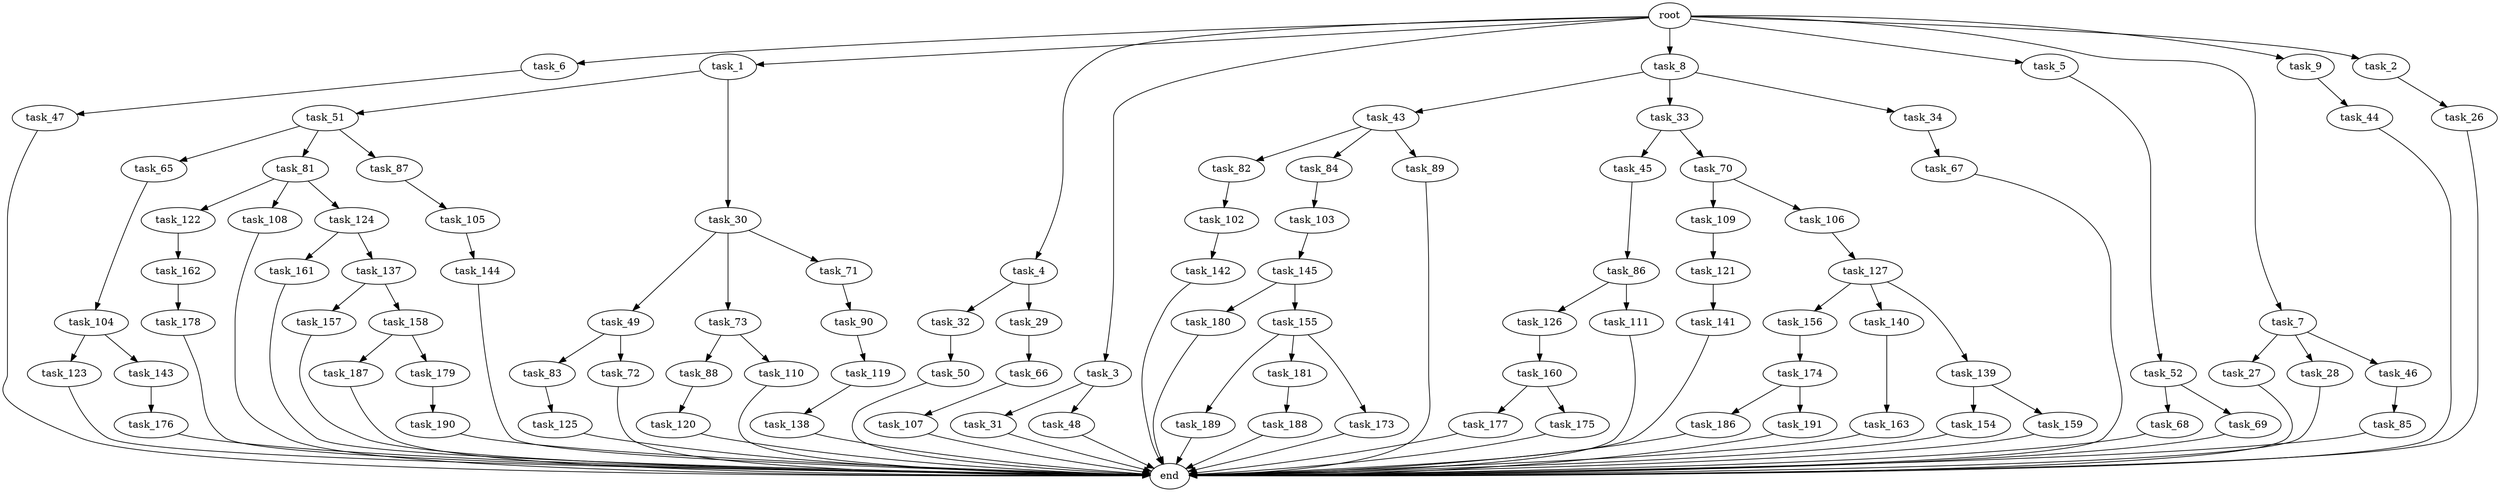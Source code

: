 digraph G {
  task_6 [size="1.024000"];
  task_154 [size="420906795.008000"];
  task_45 [size="858993459.200000"];
  task_187 [size="77309411.328000"];
  task_123 [size="420906795.008000"];
  task_107 [size="137438953.472000"];
  task_66 [size="214748364.800000"];
  task_1 [size="1.024000"];
  task_82 [size="420906795.008000"];
  task_159 [size="420906795.008000"];
  task_68 [size="695784701.952000"];
  task_119 [size="695784701.952000"];
  task_190 [size="420906795.008000"];
  task_65 [size="695784701.952000"];
  task_83 [size="214748364.800000"];
  task_72 [size="214748364.800000"];
  root [size="0.000000"];
  task_178 [size="137438953.472000"];
  task_176 [size="214748364.800000"];
  task_179 [size="77309411.328000"];
  task_144 [size="695784701.952000"];
  task_84 [size="420906795.008000"];
  task_4 [size="1.024000"];
  task_3 [size="1.024000"];
  task_86 [size="137438953.472000"];
  task_189 [size="34359738.368000"];
  task_85 [size="695784701.952000"];
  task_121 [size="137438953.472000"];
  task_157 [size="695784701.952000"];
  task_8 [size="1.024000"];
  task_120 [size="420906795.008000"];
  task_27 [size="309237645.312000"];
  task_109 [size="214748364.800000"];
  task_177 [size="137438953.472000"];
  task_5 [size="1.024000"];
  task_32 [size="549755813.888000"];
  task_161 [size="137438953.472000"];
  task_49 [size="77309411.328000"];
  task_145 [size="549755813.888000"];
  task_44 [size="695784701.952000"];
  task_88 [size="858993459.200000"];
  task_7 [size="1.024000"];
  task_188 [size="858993459.200000"];
  task_181 [size="34359738.368000"];
  task_126 [size="695784701.952000"];
  task_51 [size="309237645.312000"];
  task_31 [size="214748364.800000"];
  task_186 [size="695784701.952000"];
  task_28 [size="309237645.312000"];
  task_142 [size="214748364.800000"];
  task_9 [size="1.024000"];
  task_137 [size="137438953.472000"];
  task_180 [size="309237645.312000"];
  task_175 [size="137438953.472000"];
  task_141 [size="34359738.368000"];
  task_162 [size="214748364.800000"];
  task_26 [size="695784701.952000"];
  task_143 [size="420906795.008000"];
  task_2 [size="1.024000"];
  task_106 [size="214748364.800000"];
  task_105 [size="695784701.952000"];
  task_81 [size="695784701.952000"];
  task_52 [size="309237645.312000"];
  task_87 [size="695784701.952000"];
  task_50 [size="309237645.312000"];
  task_122 [size="34359738.368000"];
  task_43 [size="77309411.328000"];
  task_104 [size="695784701.952000"];
  task_158 [size="695784701.952000"];
  task_160 [size="137438953.472000"];
  task_174 [size="549755813.888000"];
  task_103 [size="214748364.800000"];
  task_127 [size="34359738.368000"];
  task_70 [size="858993459.200000"];
  task_30 [size="309237645.312000"];
  task_156 [size="420906795.008000"];
  task_67 [size="858993459.200000"];
  task_48 [size="214748364.800000"];
  task_173 [size="34359738.368000"];
  task_73 [size="77309411.328000"];
  task_140 [size="420906795.008000"];
  task_191 [size="695784701.952000"];
  task_163 [size="695784701.952000"];
  task_29 [size="549755813.888000"];
  task_102 [size="77309411.328000"];
  task_139 [size="420906795.008000"];
  task_33 [size="77309411.328000"];
  task_47 [size="549755813.888000"];
  task_69 [size="695784701.952000"];
  task_155 [size="309237645.312000"];
  task_108 [size="34359738.368000"];
  end [size="0.000000"];
  task_111 [size="695784701.952000"];
  task_89 [size="420906795.008000"];
  task_46 [size="309237645.312000"];
  task_71 [size="77309411.328000"];
  task_34 [size="77309411.328000"];
  task_110 [size="858993459.200000"];
  task_124 [size="34359738.368000"];
  task_125 [size="137438953.472000"];
  task_138 [size="695784701.952000"];
  task_90 [size="77309411.328000"];

  task_6 -> task_47 [size="536870912.000000"];
  task_154 -> end [size="1.000000"];
  task_45 -> task_86 [size="134217728.000000"];
  task_187 -> end [size="1.000000"];
  task_123 -> end [size="1.000000"];
  task_107 -> end [size="1.000000"];
  task_66 -> task_107 [size="134217728.000000"];
  task_1 -> task_30 [size="301989888.000000"];
  task_1 -> task_51 [size="301989888.000000"];
  task_82 -> task_102 [size="75497472.000000"];
  task_159 -> end [size="1.000000"];
  task_68 -> end [size="1.000000"];
  task_119 -> task_138 [size="679477248.000000"];
  task_190 -> end [size="1.000000"];
  task_65 -> task_104 [size="679477248.000000"];
  task_83 -> task_125 [size="134217728.000000"];
  task_72 -> end [size="1.000000"];
  root -> task_2 [size="1.000000"];
  root -> task_6 [size="1.000000"];
  root -> task_7 [size="1.000000"];
  root -> task_4 [size="1.000000"];
  root -> task_3 [size="1.000000"];
  root -> task_5 [size="1.000000"];
  root -> task_1 [size="1.000000"];
  root -> task_8 [size="1.000000"];
  root -> task_9 [size="1.000000"];
  task_178 -> end [size="1.000000"];
  task_176 -> end [size="1.000000"];
  task_179 -> task_190 [size="411041792.000000"];
  task_144 -> end [size="1.000000"];
  task_84 -> task_103 [size="209715200.000000"];
  task_4 -> task_29 [size="536870912.000000"];
  task_4 -> task_32 [size="536870912.000000"];
  task_3 -> task_31 [size="209715200.000000"];
  task_3 -> task_48 [size="209715200.000000"];
  task_86 -> task_111 [size="679477248.000000"];
  task_86 -> task_126 [size="679477248.000000"];
  task_189 -> end [size="1.000000"];
  task_85 -> end [size="1.000000"];
  task_121 -> task_141 [size="33554432.000000"];
  task_157 -> end [size="1.000000"];
  task_8 -> task_34 [size="75497472.000000"];
  task_8 -> task_33 [size="75497472.000000"];
  task_8 -> task_43 [size="75497472.000000"];
  task_120 -> end [size="1.000000"];
  task_27 -> end [size="1.000000"];
  task_109 -> task_121 [size="134217728.000000"];
  task_177 -> end [size="1.000000"];
  task_5 -> task_52 [size="301989888.000000"];
  task_32 -> task_50 [size="301989888.000000"];
  task_161 -> end [size="1.000000"];
  task_49 -> task_83 [size="209715200.000000"];
  task_49 -> task_72 [size="209715200.000000"];
  task_145 -> task_180 [size="301989888.000000"];
  task_145 -> task_155 [size="301989888.000000"];
  task_44 -> end [size="1.000000"];
  task_88 -> task_120 [size="411041792.000000"];
  task_7 -> task_27 [size="301989888.000000"];
  task_7 -> task_28 [size="301989888.000000"];
  task_7 -> task_46 [size="301989888.000000"];
  task_188 -> end [size="1.000000"];
  task_181 -> task_188 [size="838860800.000000"];
  task_126 -> task_160 [size="134217728.000000"];
  task_51 -> task_87 [size="679477248.000000"];
  task_51 -> task_65 [size="679477248.000000"];
  task_51 -> task_81 [size="679477248.000000"];
  task_31 -> end [size="1.000000"];
  task_186 -> end [size="1.000000"];
  task_28 -> end [size="1.000000"];
  task_142 -> end [size="1.000000"];
  task_9 -> task_44 [size="679477248.000000"];
  task_137 -> task_158 [size="679477248.000000"];
  task_137 -> task_157 [size="679477248.000000"];
  task_180 -> end [size="1.000000"];
  task_175 -> end [size="1.000000"];
  task_141 -> end [size="1.000000"];
  task_162 -> task_178 [size="134217728.000000"];
  task_26 -> end [size="1.000000"];
  task_143 -> task_176 [size="209715200.000000"];
  task_2 -> task_26 [size="679477248.000000"];
  task_106 -> task_127 [size="33554432.000000"];
  task_105 -> task_144 [size="679477248.000000"];
  task_81 -> task_108 [size="33554432.000000"];
  task_81 -> task_122 [size="33554432.000000"];
  task_81 -> task_124 [size="33554432.000000"];
  task_52 -> task_68 [size="679477248.000000"];
  task_52 -> task_69 [size="679477248.000000"];
  task_87 -> task_105 [size="679477248.000000"];
  task_50 -> end [size="1.000000"];
  task_122 -> task_162 [size="209715200.000000"];
  task_43 -> task_82 [size="411041792.000000"];
  task_43 -> task_84 [size="411041792.000000"];
  task_43 -> task_89 [size="411041792.000000"];
  task_104 -> task_143 [size="411041792.000000"];
  task_104 -> task_123 [size="411041792.000000"];
  task_158 -> task_187 [size="75497472.000000"];
  task_158 -> task_179 [size="75497472.000000"];
  task_160 -> task_177 [size="134217728.000000"];
  task_160 -> task_175 [size="134217728.000000"];
  task_174 -> task_186 [size="679477248.000000"];
  task_174 -> task_191 [size="679477248.000000"];
  task_103 -> task_145 [size="536870912.000000"];
  task_127 -> task_156 [size="411041792.000000"];
  task_127 -> task_139 [size="411041792.000000"];
  task_127 -> task_140 [size="411041792.000000"];
  task_70 -> task_106 [size="209715200.000000"];
  task_70 -> task_109 [size="209715200.000000"];
  task_30 -> task_73 [size="75497472.000000"];
  task_30 -> task_71 [size="75497472.000000"];
  task_30 -> task_49 [size="75497472.000000"];
  task_156 -> task_174 [size="536870912.000000"];
  task_67 -> end [size="1.000000"];
  task_48 -> end [size="1.000000"];
  task_173 -> end [size="1.000000"];
  task_73 -> task_88 [size="838860800.000000"];
  task_73 -> task_110 [size="838860800.000000"];
  task_140 -> task_163 [size="679477248.000000"];
  task_191 -> end [size="1.000000"];
  task_163 -> end [size="1.000000"];
  task_29 -> task_66 [size="209715200.000000"];
  task_102 -> task_142 [size="209715200.000000"];
  task_139 -> task_154 [size="411041792.000000"];
  task_139 -> task_159 [size="411041792.000000"];
  task_33 -> task_45 [size="838860800.000000"];
  task_33 -> task_70 [size="838860800.000000"];
  task_47 -> end [size="1.000000"];
  task_69 -> end [size="1.000000"];
  task_155 -> task_173 [size="33554432.000000"];
  task_155 -> task_181 [size="33554432.000000"];
  task_155 -> task_189 [size="33554432.000000"];
  task_108 -> end [size="1.000000"];
  task_111 -> end [size="1.000000"];
  task_89 -> end [size="1.000000"];
  task_46 -> task_85 [size="679477248.000000"];
  task_71 -> task_90 [size="75497472.000000"];
  task_34 -> task_67 [size="838860800.000000"];
  task_110 -> end [size="1.000000"];
  task_124 -> task_161 [size="134217728.000000"];
  task_124 -> task_137 [size="134217728.000000"];
  task_125 -> end [size="1.000000"];
  task_138 -> end [size="1.000000"];
  task_90 -> task_119 [size="679477248.000000"];
}
